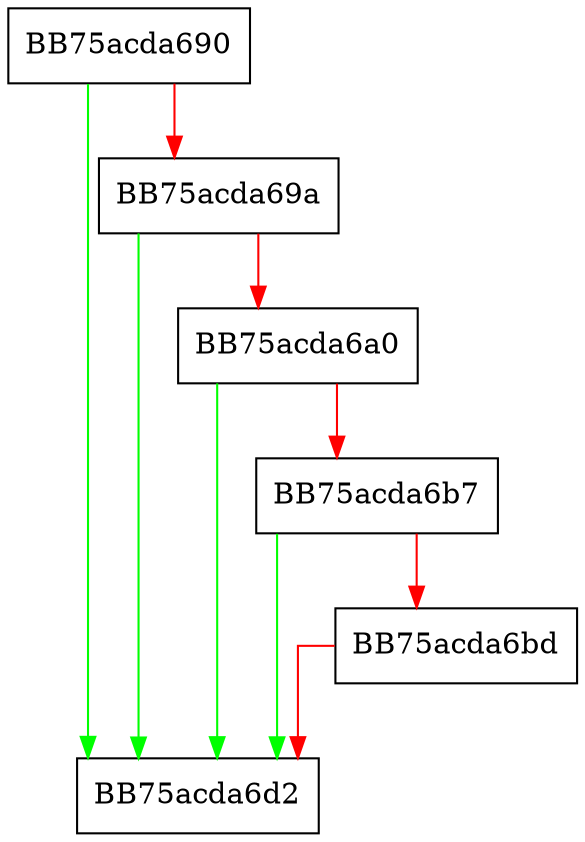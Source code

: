 digraph StringElement {
  node [shape="box"];
  graph [splines=ortho];
  BB75acda690 -> BB75acda6d2 [color="green"];
  BB75acda690 -> BB75acda69a [color="red"];
  BB75acda69a -> BB75acda6d2 [color="green"];
  BB75acda69a -> BB75acda6a0 [color="red"];
  BB75acda6a0 -> BB75acda6d2 [color="green"];
  BB75acda6a0 -> BB75acda6b7 [color="red"];
  BB75acda6b7 -> BB75acda6d2 [color="green"];
  BB75acda6b7 -> BB75acda6bd [color="red"];
  BB75acda6bd -> BB75acda6d2 [color="red"];
}
